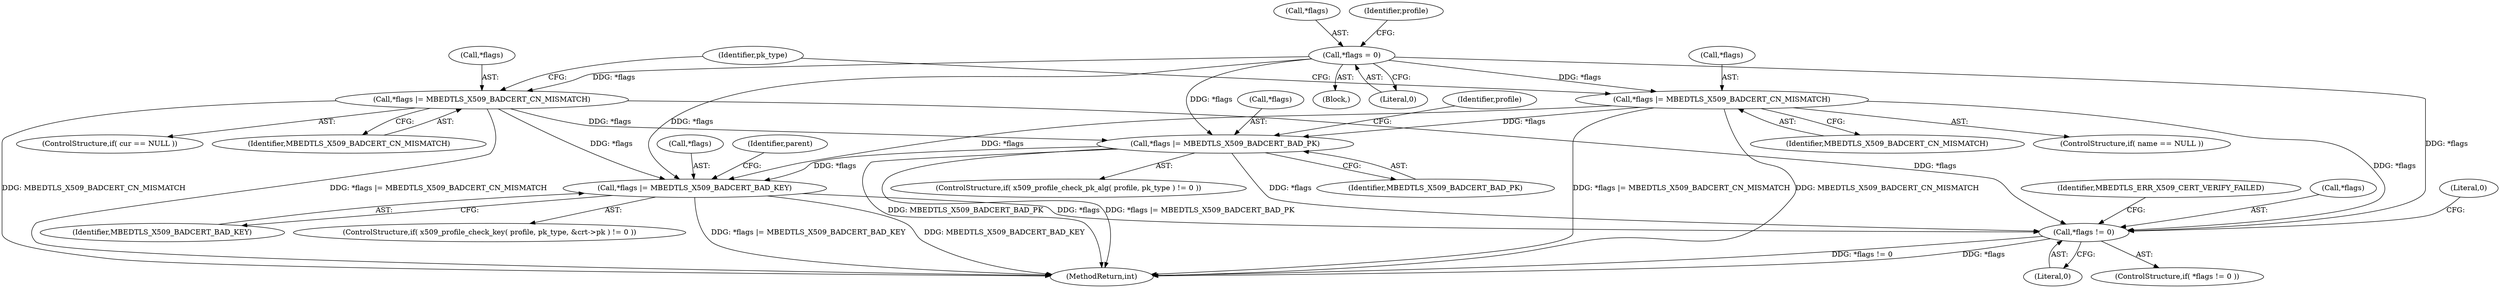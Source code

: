 digraph "0_mbedtls_31458a18788b0cf0b722acda9bb2f2fe13a3fb32_0@pointer" {
"1000347" [label="(Call,*flags |= MBEDTLS_X509_BADCERT_BAD_KEY)"];
"1000333" [label="(Call,*flags |= MBEDTLS_X509_BADCERT_BAD_PK)"];
"1000237" [label="(Call,*flags |= MBEDTLS_X509_BADCERT_CN_MISMATCH)"];
"1000132" [label="(Call,*flags = 0)"];
"1000316" [label="(Call,*flags |= MBEDTLS_X509_BADCERT_CN_MISMATCH)"];
"1000489" [label="(Call,*flags != 0)"];
"1000238" [label="(Call,*flags)"];
"1000340" [label="(Identifier,profile)"];
"1000333" [label="(Call,*flags |= MBEDTLS_X509_BADCERT_BAD_PK)"];
"1000336" [label="(Identifier,MBEDTLS_X509_BADCERT_BAD_PK)"];
"1000492" [label="(Literal,0)"];
"1000347" [label="(Call,*flags |= MBEDTLS_X509_BADCERT_BAD_KEY)"];
"1000327" [label="(ControlStructure,if( x509_profile_check_pk_alg( profile, pk_type ) != 0 ))"];
"1000233" [label="(ControlStructure,if( cur == NULL ))"];
"1000348" [label="(Call,*flags)"];
"1000350" [label="(Identifier,MBEDTLS_X509_BADCERT_BAD_KEY)"];
"1000133" [label="(Call,*flags)"];
"1000496" [label="(Literal,0)"];
"1000132" [label="(Call,*flags = 0)"];
"1000237" [label="(Call,*flags |= MBEDTLS_X509_BADCERT_CN_MISMATCH)"];
"1000321" [label="(Identifier,pk_type)"];
"1000319" [label="(Identifier,MBEDTLS_X509_BADCERT_CN_MISMATCH)"];
"1000334" [label="(Call,*flags)"];
"1000240" [label="(Identifier,MBEDTLS_X509_BADCERT_CN_MISMATCH)"];
"1000494" [label="(Identifier,MBEDTLS_ERR_X509_CERT_VERIFY_FAILED)"];
"1000114" [label="(Block,)"];
"1000135" [label="(Literal,0)"];
"1000353" [label="(Identifier,parent)"];
"1000316" [label="(Call,*flags |= MBEDTLS_X509_BADCERT_CN_MISMATCH)"];
"1000312" [label="(ControlStructure,if( name == NULL ))"];
"1000488" [label="(ControlStructure,if( *flags != 0 ))"];
"1000490" [label="(Call,*flags)"];
"1000337" [label="(ControlStructure,if( x509_profile_check_key( profile, pk_type, &crt->pk ) != 0 ))"];
"1000317" [label="(Call,*flags)"];
"1000497" [label="(MethodReturn,int)"];
"1000489" [label="(Call,*flags != 0)"];
"1000138" [label="(Identifier,profile)"];
"1000347" -> "1000337"  [label="AST: "];
"1000347" -> "1000350"  [label="CFG: "];
"1000348" -> "1000347"  [label="AST: "];
"1000350" -> "1000347"  [label="AST: "];
"1000353" -> "1000347"  [label="CFG: "];
"1000347" -> "1000497"  [label="DDG: *flags |= MBEDTLS_X509_BADCERT_BAD_KEY"];
"1000347" -> "1000497"  [label="DDG: MBEDTLS_X509_BADCERT_BAD_KEY"];
"1000333" -> "1000347"  [label="DDG: *flags"];
"1000237" -> "1000347"  [label="DDG: *flags"];
"1000132" -> "1000347"  [label="DDG: *flags"];
"1000316" -> "1000347"  [label="DDG: *flags"];
"1000347" -> "1000489"  [label="DDG: *flags"];
"1000333" -> "1000327"  [label="AST: "];
"1000333" -> "1000336"  [label="CFG: "];
"1000334" -> "1000333"  [label="AST: "];
"1000336" -> "1000333"  [label="AST: "];
"1000340" -> "1000333"  [label="CFG: "];
"1000333" -> "1000497"  [label="DDG: MBEDTLS_X509_BADCERT_BAD_PK"];
"1000333" -> "1000497"  [label="DDG: *flags |= MBEDTLS_X509_BADCERT_BAD_PK"];
"1000237" -> "1000333"  [label="DDG: *flags"];
"1000132" -> "1000333"  [label="DDG: *flags"];
"1000316" -> "1000333"  [label="DDG: *flags"];
"1000333" -> "1000489"  [label="DDG: *flags"];
"1000237" -> "1000233"  [label="AST: "];
"1000237" -> "1000240"  [label="CFG: "];
"1000238" -> "1000237"  [label="AST: "];
"1000240" -> "1000237"  [label="AST: "];
"1000321" -> "1000237"  [label="CFG: "];
"1000237" -> "1000497"  [label="DDG: *flags |= MBEDTLS_X509_BADCERT_CN_MISMATCH"];
"1000237" -> "1000497"  [label="DDG: MBEDTLS_X509_BADCERT_CN_MISMATCH"];
"1000132" -> "1000237"  [label="DDG: *flags"];
"1000237" -> "1000489"  [label="DDG: *flags"];
"1000132" -> "1000114"  [label="AST: "];
"1000132" -> "1000135"  [label="CFG: "];
"1000133" -> "1000132"  [label="AST: "];
"1000135" -> "1000132"  [label="AST: "];
"1000138" -> "1000132"  [label="CFG: "];
"1000132" -> "1000316"  [label="DDG: *flags"];
"1000132" -> "1000489"  [label="DDG: *flags"];
"1000316" -> "1000312"  [label="AST: "];
"1000316" -> "1000319"  [label="CFG: "];
"1000317" -> "1000316"  [label="AST: "];
"1000319" -> "1000316"  [label="AST: "];
"1000321" -> "1000316"  [label="CFG: "];
"1000316" -> "1000497"  [label="DDG: *flags |= MBEDTLS_X509_BADCERT_CN_MISMATCH"];
"1000316" -> "1000497"  [label="DDG: MBEDTLS_X509_BADCERT_CN_MISMATCH"];
"1000316" -> "1000489"  [label="DDG: *flags"];
"1000489" -> "1000488"  [label="AST: "];
"1000489" -> "1000492"  [label="CFG: "];
"1000490" -> "1000489"  [label="AST: "];
"1000492" -> "1000489"  [label="AST: "];
"1000494" -> "1000489"  [label="CFG: "];
"1000496" -> "1000489"  [label="CFG: "];
"1000489" -> "1000497"  [label="DDG: *flags != 0"];
"1000489" -> "1000497"  [label="DDG: *flags"];
}
